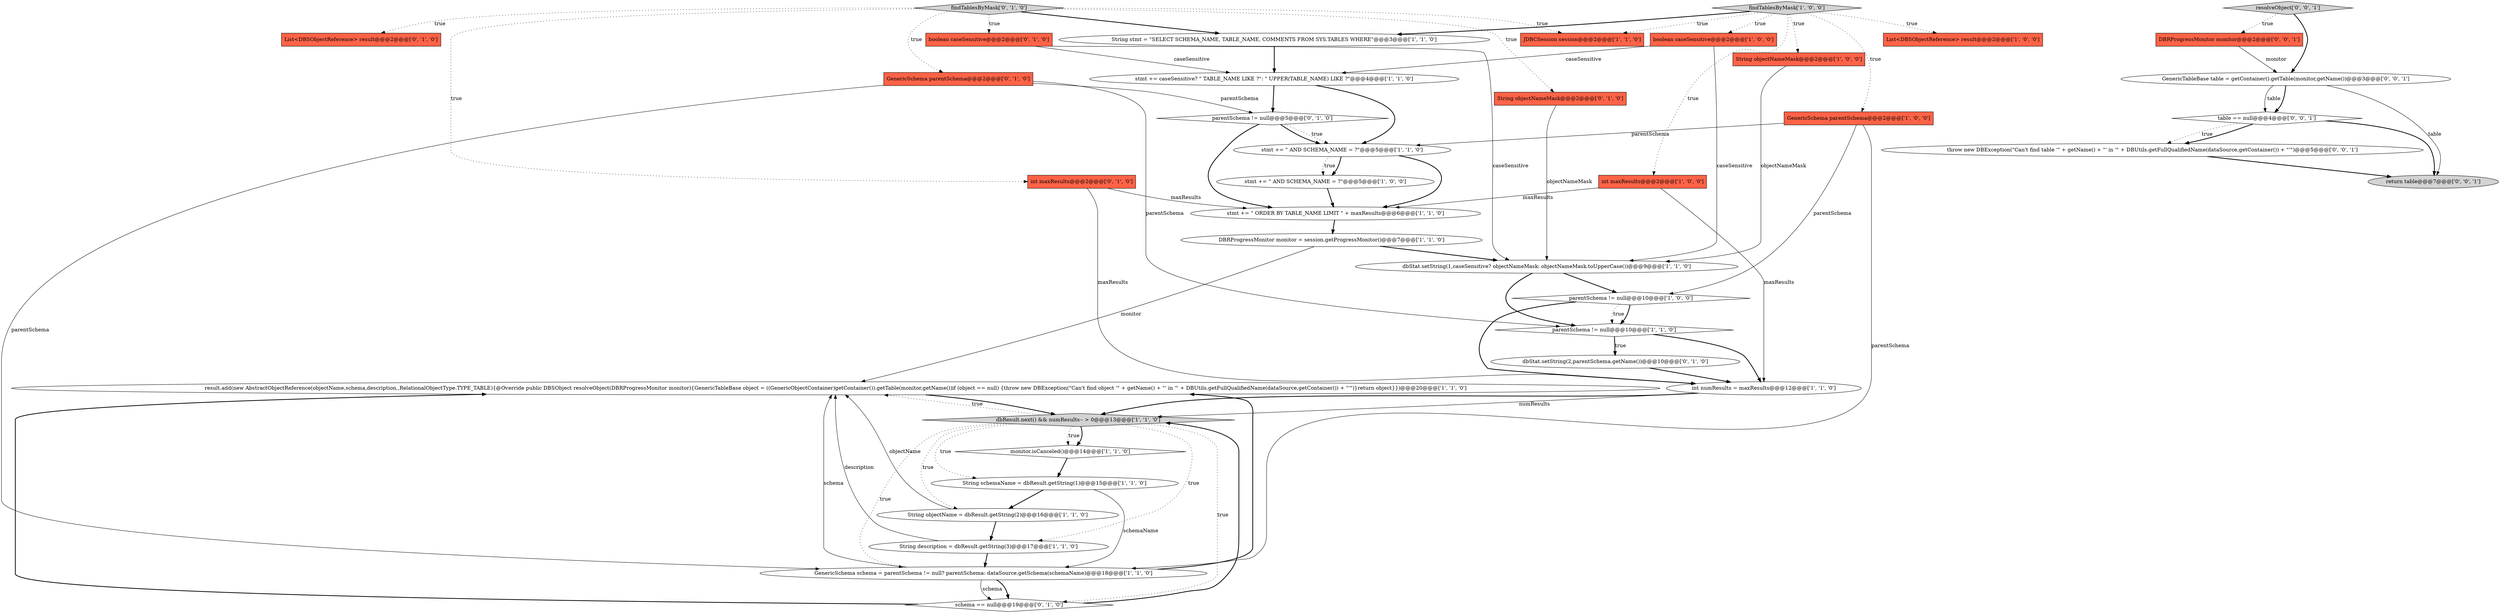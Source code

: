 digraph {
10 [style = filled, label = "stmt += \" AND SCHEMA_NAME = ?\"@@@5@@@['1', '1', '0']", fillcolor = white, shape = ellipse image = "AAA0AAABBB1BBB"];
29 [style = filled, label = "int maxResults@@@2@@@['0', '1', '0']", fillcolor = tomato, shape = box image = "AAA0AAABBB2BBB"];
5 [style = filled, label = "result.add(new AbstractObjectReference(objectName,schema,description,,RelationalObjectType.TYPE_TABLE){@Override public DBSObject resolveObject(DBRProgressMonitor monitor){GenericTableBase object = ((GenericObjectContainer)getContainer()).getTable(monitor,getName())if (object == null) {throw new DBException(\"Can't find object '\" + getName() + \"' in '\" + DBUtils.getFullQualifiedName(dataSource,getContainer()) + \"'\")}return object}})@@@20@@@['1', '1', '0']", fillcolor = white, shape = ellipse image = "AAA0AAABBB1BBB"];
30 [style = filled, label = "GenericSchema parentSchema@@@2@@@['0', '1', '0']", fillcolor = tomato, shape = box image = "AAA0AAABBB2BBB"];
34 [style = filled, label = "DBRProgressMonitor monitor@@@2@@@['0', '0', '1']", fillcolor = tomato, shape = box image = "AAA0AAABBB3BBB"];
23 [style = filled, label = "GenericSchema schema = parentSchema != null? parentSchema: dataSource.getSchema(schemaName)@@@18@@@['1', '1', '0']", fillcolor = white, shape = ellipse image = "AAA0AAABBB1BBB"];
33 [style = filled, label = "table == null@@@4@@@['0', '0', '1']", fillcolor = white, shape = diamond image = "AAA0AAABBB3BBB"];
22 [style = filled, label = "parentSchema != null@@@10@@@['1', '1', '0']", fillcolor = white, shape = diamond image = "AAA0AAABBB1BBB"];
19 [style = filled, label = "String schemaName = dbResult.getString(1)@@@15@@@['1', '1', '0']", fillcolor = white, shape = ellipse image = "AAA0AAABBB1BBB"];
20 [style = filled, label = "DBRProgressMonitor monitor = session.getProgressMonitor()@@@7@@@['1', '1', '0']", fillcolor = white, shape = ellipse image = "AAA0AAABBB1BBB"];
31 [style = filled, label = "List<DBSObjectReference> result@@@2@@@['0', '1', '0']", fillcolor = tomato, shape = box image = "AAA0AAABBB2BBB"];
6 [style = filled, label = "boolean caseSensitive@@@2@@@['1', '0', '0']", fillcolor = tomato, shape = box image = "AAA0AAABBB1BBB"];
27 [style = filled, label = "boolean caseSensitive@@@2@@@['0', '1', '0']", fillcolor = tomato, shape = box image = "AAA0AAABBB2BBB"];
21 [style = filled, label = "JDBCSession session@@@2@@@['1', '1', '0']", fillcolor = tomato, shape = box image = "AAA0AAABBB1BBB"];
13 [style = filled, label = "String description = dbResult.getString(3)@@@17@@@['1', '1', '0']", fillcolor = white, shape = ellipse image = "AAA0AAABBB1BBB"];
0 [style = filled, label = "parentSchema != null@@@10@@@['1', '0', '0']", fillcolor = white, shape = diamond image = "AAA0AAABBB1BBB"];
18 [style = filled, label = "dbStat.setString(1,caseSensitive? objectNameMask: objectNameMask.toUpperCase())@@@9@@@['1', '1', '0']", fillcolor = white, shape = ellipse image = "AAA0AAABBB1BBB"];
38 [style = filled, label = "resolveObject['0', '0', '1']", fillcolor = lightgray, shape = diamond image = "AAA0AAABBB3BBB"];
36 [style = filled, label = "throw new DBException(\"Can't find table '\" + getName() + \"' in '\" + DBUtils.getFullQualifiedName(dataSource,getContainer()) + \"'\")@@@5@@@['0', '0', '1']", fillcolor = white, shape = ellipse image = "AAA0AAABBB3BBB"];
2 [style = filled, label = "stmt += caseSensitive? \" TABLE_NAME LIKE ?\": \" UPPER(TABLE_NAME) LIKE ?\"@@@4@@@['1', '1', '0']", fillcolor = white, shape = ellipse image = "AAA0AAABBB1BBB"];
25 [style = filled, label = "dbStat.setString(2,parentSchema.getName())@@@10@@@['0', '1', '0']", fillcolor = white, shape = ellipse image = "AAA0AAABBB2BBB"];
26 [style = filled, label = "schema == null@@@19@@@['0', '1', '0']", fillcolor = white, shape = diamond image = "AAA1AAABBB2BBB"];
8 [style = filled, label = "String stmt = \"SELECT SCHEMA_NAME, TABLE_NAME, COMMENTS FROM SYS.TABLES WHERE\"@@@3@@@['1', '1', '0']", fillcolor = white, shape = ellipse image = "AAA0AAABBB1BBB"];
4 [style = filled, label = "String objectName = dbResult.getString(2)@@@16@@@['1', '1', '0']", fillcolor = white, shape = ellipse image = "AAA0AAABBB1BBB"];
28 [style = filled, label = "parentSchema != null@@@5@@@['0', '1', '0']", fillcolor = white, shape = diamond image = "AAA0AAABBB2BBB"];
9 [style = filled, label = "findTablesByMask['1', '0', '0']", fillcolor = lightgray, shape = diamond image = "AAA0AAABBB1BBB"];
24 [style = filled, label = "findTablesByMask['0', '1', '0']", fillcolor = lightgray, shape = diamond image = "AAA0AAABBB2BBB"];
7 [style = filled, label = "dbResult.next() && numResults-- > 0@@@13@@@['1', '1', '0']", fillcolor = lightgray, shape = diamond image = "AAA0AAABBB1BBB"];
14 [style = filled, label = "String objectNameMask@@@2@@@['1', '0', '0']", fillcolor = tomato, shape = box image = "AAA0AAABBB1BBB"];
37 [style = filled, label = "GenericTableBase table = getContainer().getTable(monitor,getName())@@@3@@@['0', '0', '1']", fillcolor = white, shape = ellipse image = "AAA0AAABBB3BBB"];
15 [style = filled, label = "List<DBSObjectReference> result@@@2@@@['1', '0', '0']", fillcolor = tomato, shape = box image = "AAA0AAABBB1BBB"];
16 [style = filled, label = "GenericSchema parentSchema@@@2@@@['1', '0', '0']", fillcolor = tomato, shape = box image = "AAA0AAABBB1BBB"];
12 [style = filled, label = "int maxResults@@@2@@@['1', '0', '0']", fillcolor = tomato, shape = box image = "AAA0AAABBB1BBB"];
11 [style = filled, label = "stmt += \" ORDER BY TABLE_NAME LIMIT \" + maxResults@@@6@@@['1', '1', '0']", fillcolor = white, shape = ellipse image = "AAA0AAABBB1BBB"];
32 [style = filled, label = "String objectNameMask@@@2@@@['0', '1', '0']", fillcolor = tomato, shape = box image = "AAA0AAABBB2BBB"];
35 [style = filled, label = "return table@@@7@@@['0', '0', '1']", fillcolor = lightgray, shape = ellipse image = "AAA0AAABBB3BBB"];
1 [style = filled, label = "int numResults = maxResults@@@12@@@['1', '1', '0']", fillcolor = white, shape = ellipse image = "AAA0AAABBB1BBB"];
17 [style = filled, label = "monitor.isCanceled()@@@14@@@['1', '1', '0']", fillcolor = white, shape = diamond image = "AAA0AAABBB1BBB"];
3 [style = filled, label = "stmt += \" AND SCHEMA_NAME = ?\"@@@5@@@['1', '0', '0']", fillcolor = white, shape = ellipse image = "AAA0AAABBB1BBB"];
14->18 [style = solid, label="objectNameMask"];
37->33 [style = solid, label="table"];
37->33 [style = bold, label=""];
2->10 [style = bold, label=""];
10->11 [style = bold, label=""];
16->0 [style = solid, label="parentSchema"];
9->6 [style = dotted, label="true"];
10->3 [style = bold, label=""];
25->1 [style = bold, label=""];
30->28 [style = solid, label="parentSchema"];
24->29 [style = dotted, label="true"];
28->11 [style = bold, label=""];
7->23 [style = dotted, label="true"];
36->35 [style = bold, label=""];
12->1 [style = solid, label="maxResults"];
11->20 [style = bold, label=""];
37->35 [style = solid, label="table"];
10->3 [style = dotted, label="true"];
6->2 [style = solid, label="caseSensitive"];
0->22 [style = bold, label=""];
20->18 [style = bold, label=""];
19->23 [style = solid, label="schemaName"];
7->13 [style = dotted, label="true"];
27->18 [style = solid, label="caseSensitive"];
12->11 [style = solid, label="maxResults"];
2->28 [style = bold, label=""];
23->26 [style = bold, label=""];
7->5 [style = dotted, label="true"];
22->25 [style = dotted, label="true"];
28->10 [style = dotted, label="true"];
33->35 [style = bold, label=""];
8->2 [style = bold, label=""];
22->25 [style = bold, label=""];
30->23 [style = solid, label="parentSchema"];
23->5 [style = bold, label=""];
27->2 [style = solid, label="caseSensitive"];
28->10 [style = bold, label=""];
32->18 [style = solid, label="objectNameMask"];
33->36 [style = dotted, label="true"];
22->1 [style = bold, label=""];
24->30 [style = dotted, label="true"];
5->7 [style = bold, label=""];
7->4 [style = dotted, label="true"];
16->23 [style = solid, label="parentSchema"];
38->34 [style = dotted, label="true"];
0->22 [style = dotted, label="true"];
18->22 [style = bold, label=""];
13->23 [style = bold, label=""];
17->19 [style = bold, label=""];
16->10 [style = solid, label="parentSchema"];
38->37 [style = bold, label=""];
34->37 [style = solid, label="monitor"];
7->26 [style = dotted, label="true"];
9->21 [style = dotted, label="true"];
23->26 [style = solid, label="schema"];
4->5 [style = solid, label="objectName"];
6->18 [style = solid, label="caseSensitive"];
19->4 [style = bold, label=""];
9->16 [style = dotted, label="true"];
7->17 [style = bold, label=""];
4->13 [style = bold, label=""];
1->7 [style = bold, label=""];
24->8 [style = bold, label=""];
20->5 [style = solid, label="monitor"];
30->22 [style = solid, label="parentSchema"];
7->19 [style = dotted, label="true"];
1->7 [style = solid, label="numResults"];
23->5 [style = solid, label="schema"];
3->11 [style = bold, label=""];
13->5 [style = solid, label="description"];
7->17 [style = dotted, label="true"];
9->14 [style = dotted, label="true"];
29->1 [style = solid, label="maxResults"];
24->31 [style = dotted, label="true"];
24->21 [style = dotted, label="true"];
0->1 [style = bold, label=""];
29->11 [style = solid, label="maxResults"];
26->5 [style = bold, label=""];
24->32 [style = dotted, label="true"];
26->7 [style = bold, label=""];
24->27 [style = dotted, label="true"];
9->15 [style = dotted, label="true"];
9->8 [style = bold, label=""];
9->12 [style = dotted, label="true"];
33->36 [style = bold, label=""];
18->0 [style = bold, label=""];
}
